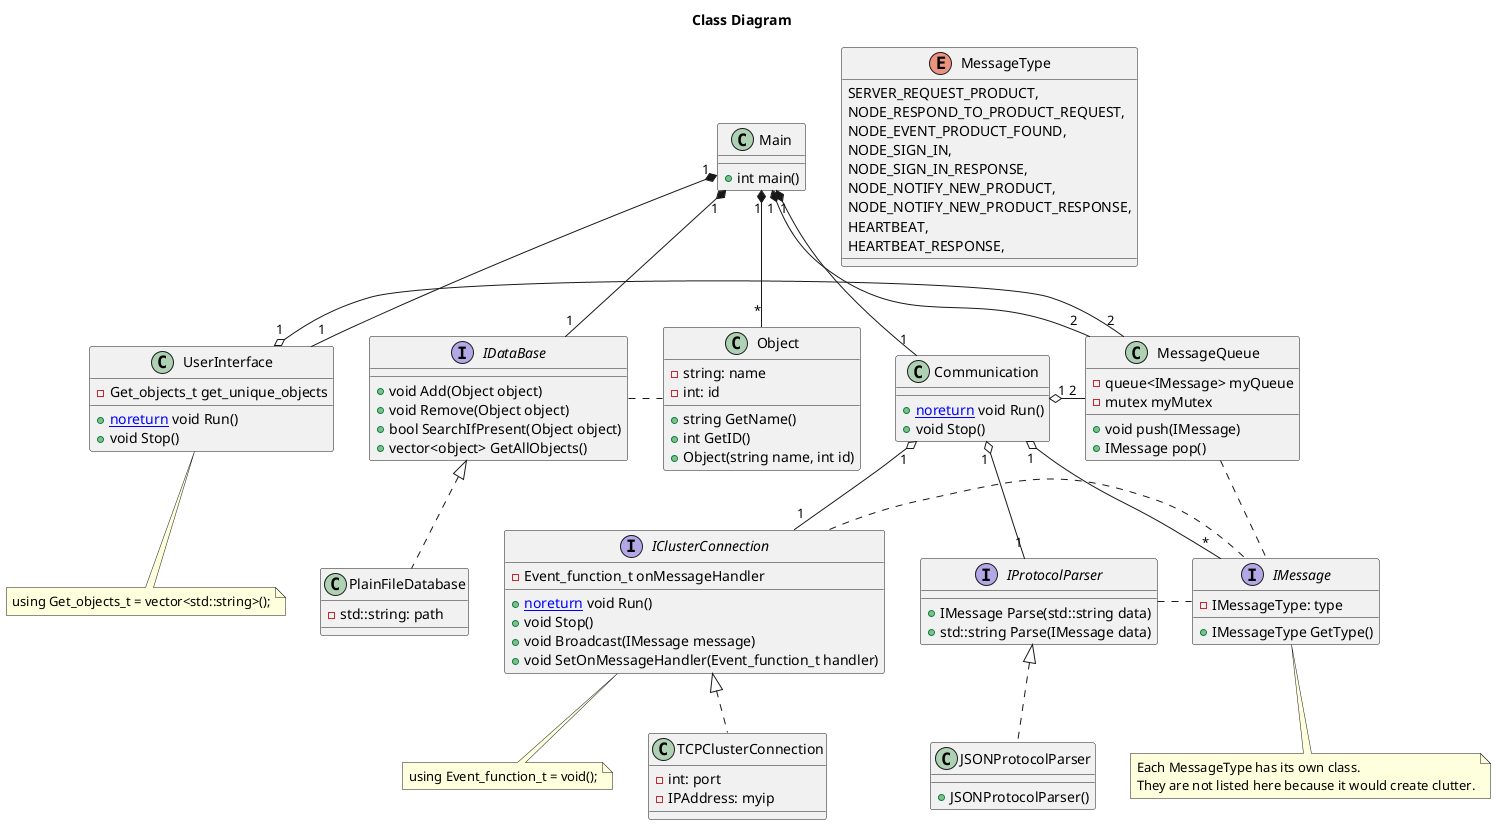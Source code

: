 @startuml ClassDiagram
Title Class Diagram

Class Communication
{
    {method} + [[noreturn]] void Run()
    {method} + void Stop()
}

' using Event_function_t = void();
interface IClusterConnection
{
    {field} - Event_function_t onMessageHandler
    {method} + [[noreturn]] void Run()
    {method} + void Stop()
    {method} + void Broadcast(IMessage message)
    ' {method} + void Send(IMessage message, IPAdress myip)
    {method} + void SetOnMessageHandler(Event_function_t handler)
}

note bottom of IClusterConnection
using Event_function_t = void();
end note

class TCPClusterConnection
{
    {field} - int: port
    {field} - IPAddress: myip
}

interface IDataBase
{
    {method} + void Add(Object object)
    {method} + void Remove(Object object)
    {method} + bool SearchIfPresent(Object object)
    {method} + vector<object> GetAllObjects()
}

Class PlainFileDatabase
{
    {field} - std::string: path
}

Class Object
{
    {field} - string: name
    {field} - int: id
    {method} + string GetName()
    {method} + int GetID()
    {method} + Object(string name, int id)
}

enum MessageType
{
    SERVER_REQUEST_PRODUCT,
    NODE_RESPOND_TO_PRODUCT_REQUEST,
    NODE_EVENT_PRODUCT_FOUND,
    NODE_SIGN_IN,
    NODE_SIGN_IN_RESPONSE,
    NODE_NOTIFY_NEW_PRODUCT,
    NODE_NOTIFY_NEW_PRODUCT_RESPONSE,
    HEARTBEAT,
    HEARTBEAT_RESPONSE,
}

interface IMessage
{
    {field} - IMessageType: type
    {method} + IMessageType GetType()
}

note bottom of IMessage
Each MessageType has its own class.
They are not listed here because it would create clutter.
end note

interface IProtocolParser
{
    {method} + IMessage Parse(std::string data)
    {method} + std::string Parse(IMessage data)
}

Class JSONProtocolParser
{
    {method} + JSONProtocolParser()
}

Class UserInterface
{
    {field} - Get_objects_t get_unique_objects
    {method} + [[noreturn]] void Run()
    {method} + void Stop()
}

note bottom of UserInterface
using Get_objects_t = vector<std::string>();
end note

Class Main
{
    {method} + int main()
}

Class MessageQueue
{
    {field} - queue<IMessage> myQueue
    {field} - mutex myMutex
    {method} + void push(IMessage)
    {method} + IMessage pop()
}

Main "1" *-- "1" UserInterface
Main "1" *-- "*" Object
Main "1" *-- "1" IDataBase
Main "1" *-- "1" Communication
Main "1" *-- "2" MessageQueue

Communication "1" o-- "*" IMessage
Communication "1" o-- "1" IProtocolParser
Communication "1" o-- "1" IClusterConnection

IProtocolParser <|.. JSONProtocolParser
IProtocolParser . IMessage

IClusterConnection <|.. TCPClusterConnection
IClusterConnection . IMessage

IDataBase . Object
IDataBase <|.. PlainFileDatabase

MessageQueue . IMessage

UserInterface "1" o- "2" MessageQueue
Communication "1" o- "2" MessageQueue

@enduml
